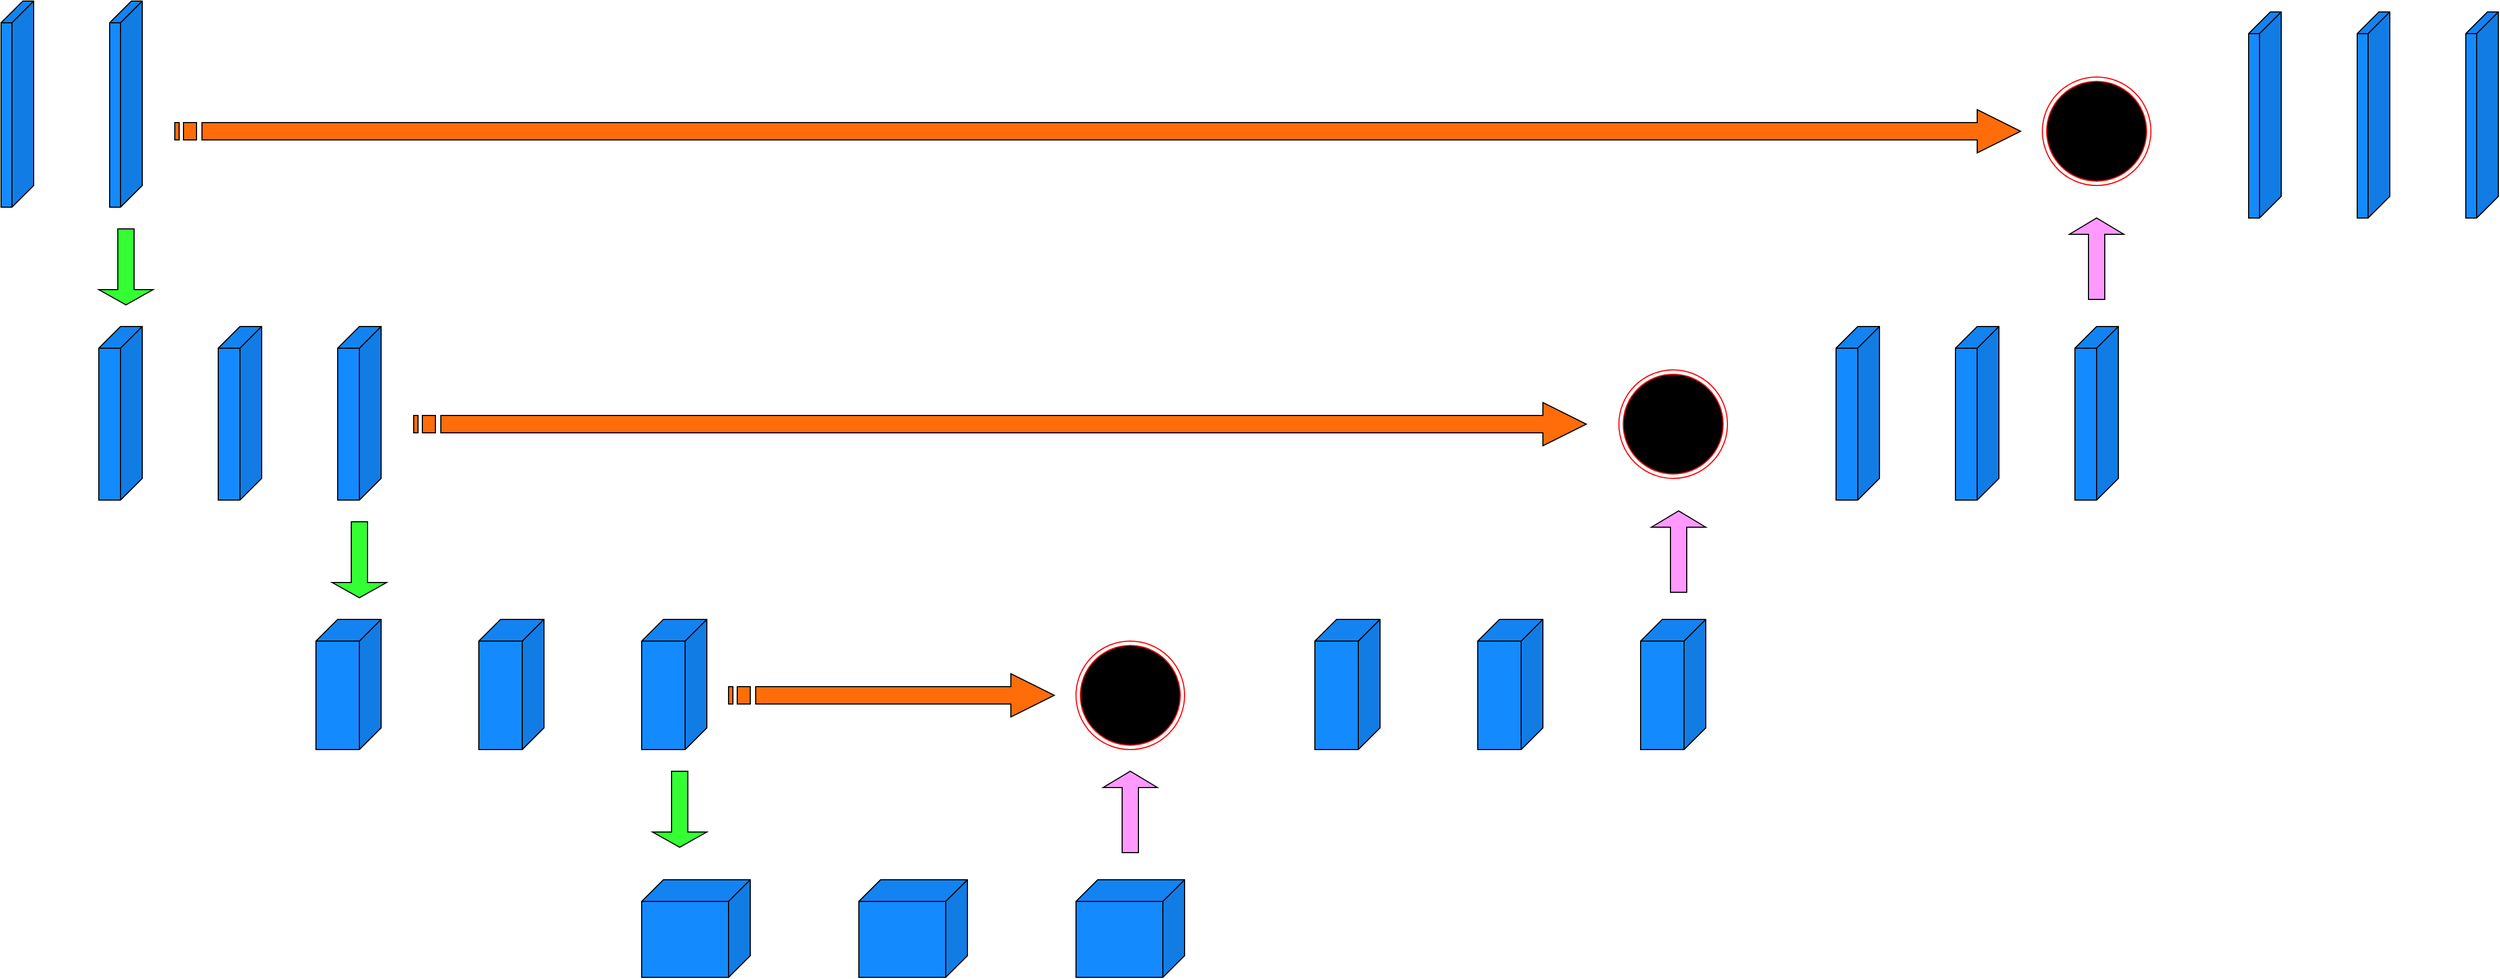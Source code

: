<mxfile version="21.6.6" type="github">
  <diagram name="Page-1" id="RqEUx_hPR4AzlYvkwtgN">
    <mxGraphModel dx="2867" dy="1291" grid="1" gridSize="10" guides="1" tooltips="1" connect="1" arrows="1" fold="1" page="1" pageScale="1" pageWidth="850" pageHeight="1100" math="0" shadow="0">
      <root>
        <mxCell id="0" />
        <mxCell id="1" parent="0" />
        <mxCell id="n_gbXiv5a-hokSiK0Pag-1" value="" style="shape=cube;whiteSpace=wrap;html=1;boundedLbl=1;backgroundOutline=1;darkOpacity=0.05;darkOpacity2=0.1;fillColor=#148AFF;flipH=1;" vertex="1" parent="1">
          <mxGeometry x="30" y="60" width="30" height="190" as="geometry" />
        </mxCell>
        <mxCell id="n_gbXiv5a-hokSiK0Pag-9" value="" style="shape=cube;whiteSpace=wrap;html=1;boundedLbl=1;backgroundOutline=1;darkOpacity=0.05;darkOpacity2=0.1;fillColor=#148AFF;flipH=1;" vertex="1" parent="1">
          <mxGeometry x="130" y="60" width="30" height="190" as="geometry" />
        </mxCell>
        <mxCell id="n_gbXiv5a-hokSiK0Pag-11" value="" style="shape=cube;whiteSpace=wrap;html=1;boundedLbl=1;backgroundOutline=1;darkOpacity=0.05;darkOpacity2=0.1;fillColor=#148AFF;flipH=1;" vertex="1" parent="1">
          <mxGeometry x="120" y="360" width="40" height="160" as="geometry" />
        </mxCell>
        <mxCell id="n_gbXiv5a-hokSiK0Pag-12" value="" style="shape=cube;whiteSpace=wrap;html=1;boundedLbl=1;backgroundOutline=1;darkOpacity=0.05;darkOpacity2=0.1;fillColor=#148AFF;flipH=1;" vertex="1" parent="1">
          <mxGeometry x="230" y="360" width="40" height="160" as="geometry" />
        </mxCell>
        <mxCell id="n_gbXiv5a-hokSiK0Pag-13" value="" style="shape=cube;whiteSpace=wrap;html=1;boundedLbl=1;backgroundOutline=1;darkOpacity=0.05;darkOpacity2=0.1;fillColor=#148AFF;flipH=1;" vertex="1" parent="1">
          <mxGeometry x="340" y="360" width="40" height="160" as="geometry" />
        </mxCell>
        <mxCell id="n_gbXiv5a-hokSiK0Pag-14" value="" style="shape=cube;whiteSpace=wrap;html=1;boundedLbl=1;backgroundOutline=1;darkOpacity=0.05;darkOpacity2=0.1;fillColor=#148AFF;flipH=1;" vertex="1" parent="1">
          <mxGeometry x="320" y="630" width="60" height="120" as="geometry" />
        </mxCell>
        <mxCell id="n_gbXiv5a-hokSiK0Pag-15" value="" style="shape=cube;whiteSpace=wrap;html=1;boundedLbl=1;backgroundOutline=1;darkOpacity=0.05;darkOpacity2=0.1;fillColor=#148AFF;flipH=1;" vertex="1" parent="1">
          <mxGeometry x="470" y="630" width="60" height="120" as="geometry" />
        </mxCell>
        <mxCell id="n_gbXiv5a-hokSiK0Pag-16" value="" style="shape=cube;whiteSpace=wrap;html=1;boundedLbl=1;backgroundOutline=1;darkOpacity=0.05;darkOpacity2=0.1;fillColor=#148AFF;flipH=1;" vertex="1" parent="1">
          <mxGeometry x="620" y="630" width="60" height="120" as="geometry" />
        </mxCell>
        <mxCell id="n_gbXiv5a-hokSiK0Pag-17" value="" style="shape=cube;whiteSpace=wrap;html=1;boundedLbl=1;backgroundOutline=1;darkOpacity=0.05;darkOpacity2=0.1;fillColor=#148AFF;flipH=1;" vertex="1" parent="1">
          <mxGeometry x="620" y="870" width="100" height="90" as="geometry" />
        </mxCell>
        <mxCell id="n_gbXiv5a-hokSiK0Pag-18" value="" style="shape=cube;whiteSpace=wrap;html=1;boundedLbl=1;backgroundOutline=1;darkOpacity=0.05;darkOpacity2=0.1;fillColor=#148AFF;flipH=1;" vertex="1" parent="1">
          <mxGeometry x="820" y="870" width="100" height="90" as="geometry" />
        </mxCell>
        <mxCell id="n_gbXiv5a-hokSiK0Pag-19" value="" style="shape=cube;whiteSpace=wrap;html=1;boundedLbl=1;backgroundOutline=1;darkOpacity=0.05;darkOpacity2=0.1;fillColor=#148AFF;flipH=1;" vertex="1" parent="1">
          <mxGeometry x="1020" y="870" width="100" height="90" as="geometry" />
        </mxCell>
        <mxCell id="n_gbXiv5a-hokSiK0Pag-20" value="" style="shape=cube;whiteSpace=wrap;html=1;boundedLbl=1;backgroundOutline=1;darkOpacity=0.05;darkOpacity2=0.1;fillColor=#148AFF;flipH=1;" vertex="1" parent="1">
          <mxGeometry x="1240" y="630" width="60" height="120" as="geometry" />
        </mxCell>
        <mxCell id="n_gbXiv5a-hokSiK0Pag-21" value="" style="shape=cube;whiteSpace=wrap;html=1;boundedLbl=1;backgroundOutline=1;darkOpacity=0.05;darkOpacity2=0.1;fillColor=#148AFF;flipH=1;" vertex="1" parent="1">
          <mxGeometry x="1390" y="630" width="60" height="120" as="geometry" />
        </mxCell>
        <mxCell id="n_gbXiv5a-hokSiK0Pag-22" value="" style="shape=cube;whiteSpace=wrap;html=1;boundedLbl=1;backgroundOutline=1;darkOpacity=0.05;darkOpacity2=0.1;fillColor=#148AFF;flipH=1;" vertex="1" parent="1">
          <mxGeometry x="1540" y="630" width="60" height="120" as="geometry" />
        </mxCell>
        <mxCell id="n_gbXiv5a-hokSiK0Pag-23" value="" style="shape=cube;whiteSpace=wrap;html=1;boundedLbl=1;backgroundOutline=1;darkOpacity=0.05;darkOpacity2=0.1;fillColor=#148AFF;flipH=1;" vertex="1" parent="1">
          <mxGeometry x="1720" y="360" width="40" height="160" as="geometry" />
        </mxCell>
        <mxCell id="n_gbXiv5a-hokSiK0Pag-24" value="" style="shape=cube;whiteSpace=wrap;html=1;boundedLbl=1;backgroundOutline=1;darkOpacity=0.05;darkOpacity2=0.1;fillColor=#148AFF;flipH=1;" vertex="1" parent="1">
          <mxGeometry x="1830" y="360" width="40" height="160" as="geometry" />
        </mxCell>
        <mxCell id="n_gbXiv5a-hokSiK0Pag-25" value="" style="shape=cube;whiteSpace=wrap;html=1;boundedLbl=1;backgroundOutline=1;darkOpacity=0.05;darkOpacity2=0.1;fillColor=#148AFF;flipH=1;" vertex="1" parent="1">
          <mxGeometry x="1940" y="360" width="40" height="160" as="geometry" />
        </mxCell>
        <mxCell id="n_gbXiv5a-hokSiK0Pag-26" value="" style="shape=cube;whiteSpace=wrap;html=1;boundedLbl=1;backgroundOutline=1;darkOpacity=0.05;darkOpacity2=0.1;fillColor=#148AFF;flipH=1;" vertex="1" parent="1">
          <mxGeometry x="2100" y="70" width="30" height="190" as="geometry" />
        </mxCell>
        <mxCell id="n_gbXiv5a-hokSiK0Pag-27" value="" style="shape=cube;whiteSpace=wrap;html=1;boundedLbl=1;backgroundOutline=1;darkOpacity=0.05;darkOpacity2=0.1;fillColor=#148AFF;flipH=1;" vertex="1" parent="1">
          <mxGeometry x="2200" y="70" width="30" height="190" as="geometry" />
        </mxCell>
        <mxCell id="n_gbXiv5a-hokSiK0Pag-28" value="" style="shape=cube;whiteSpace=wrap;html=1;boundedLbl=1;backgroundOutline=1;darkOpacity=0.05;darkOpacity2=0.1;fillColor=#148AFF;flipH=1;" vertex="1" parent="1">
          <mxGeometry x="2300" y="70" width="30" height="190" as="geometry" />
        </mxCell>
        <mxCell id="n_gbXiv5a-hokSiK0Pag-29" value="" style="ellipse;html=1;shape=endState;fillColor=#000000;strokeColor=#ff0000;" vertex="1" parent="1">
          <mxGeometry x="1020" y="650" width="100" height="100" as="geometry" />
        </mxCell>
        <mxCell id="n_gbXiv5a-hokSiK0Pag-30" value="" style="ellipse;html=1;shape=endState;fillColor=#000000;strokeColor=#ff0000;" vertex="1" parent="1">
          <mxGeometry x="1520" y="400" width="100" height="100" as="geometry" />
        </mxCell>
        <mxCell id="n_gbXiv5a-hokSiK0Pag-31" value="" style="ellipse;html=1;shape=endState;fillColor=#000000;strokeColor=#ff0000;" vertex="1" parent="1">
          <mxGeometry x="1910" y="130" width="100" height="100" as="geometry" />
        </mxCell>
        <mxCell id="n_gbXiv5a-hokSiK0Pag-32" value="" style="shape=singleArrow;direction=south;whiteSpace=wrap;html=1;fillColor=#33FF33;" vertex="1" parent="1">
          <mxGeometry x="120" y="270" width="50" height="70" as="geometry" />
        </mxCell>
        <mxCell id="n_gbXiv5a-hokSiK0Pag-33" value="" style="shape=singleArrow;direction=south;whiteSpace=wrap;html=1;fillColor=#33FF33;" vertex="1" parent="1">
          <mxGeometry x="335" y="540" width="50" height="70" as="geometry" />
        </mxCell>
        <mxCell id="n_gbXiv5a-hokSiK0Pag-35" value="" style="shape=singleArrow;direction=south;whiteSpace=wrap;html=1;fillColor=#33FF33;" vertex="1" parent="1">
          <mxGeometry x="630" y="770" width="50" height="70" as="geometry" />
        </mxCell>
        <mxCell id="n_gbXiv5a-hokSiK0Pag-36" value="" style="shape=singleArrow;direction=north;whiteSpace=wrap;html=1;fillColor=#FF99FF;" vertex="1" parent="1">
          <mxGeometry x="1045" y="770" width="50" height="75" as="geometry" />
        </mxCell>
        <mxCell id="n_gbXiv5a-hokSiK0Pag-37" value="" style="shape=singleArrow;direction=north;whiteSpace=wrap;html=1;fillColor=#FF99FF;" vertex="1" parent="1">
          <mxGeometry x="1550" y="530" width="50" height="75" as="geometry" />
        </mxCell>
        <mxCell id="n_gbXiv5a-hokSiK0Pag-38" value="" style="shape=singleArrow;direction=north;whiteSpace=wrap;html=1;fillColor=#FF99FF;" vertex="1" parent="1">
          <mxGeometry x="1935" y="260" width="50" height="75" as="geometry" />
        </mxCell>
        <mxCell id="n_gbXiv5a-hokSiK0Pag-40" value="" style="html=1;shadow=0;dashed=0;align=center;verticalAlign=middle;shape=mxgraph.arrows2.stripedArrow;dy=0.6;dx=40;notch=25;fillColor=#FF6C0A;" vertex="1" parent="1">
          <mxGeometry x="700" y="680" width="300" height="40" as="geometry" />
        </mxCell>
        <mxCell id="n_gbXiv5a-hokSiK0Pag-41" value="" style="html=1;shadow=0;dashed=0;align=center;verticalAlign=middle;shape=mxgraph.arrows2.stripedArrow;dy=0.6;dx=40;notch=25;fillColor=#FF6C0A;" vertex="1" parent="1">
          <mxGeometry x="410" y="430" width="1080" height="40" as="geometry" />
        </mxCell>
        <mxCell id="n_gbXiv5a-hokSiK0Pag-42" value="" style="html=1;shadow=0;dashed=0;align=center;verticalAlign=middle;shape=mxgraph.arrows2.stripedArrow;dy=0.6;dx=40;notch=25;fillColor=#FF6C0A;" vertex="1" parent="1">
          <mxGeometry x="190" y="160" width="1700" height="40" as="geometry" />
        </mxCell>
      </root>
    </mxGraphModel>
  </diagram>
</mxfile>
